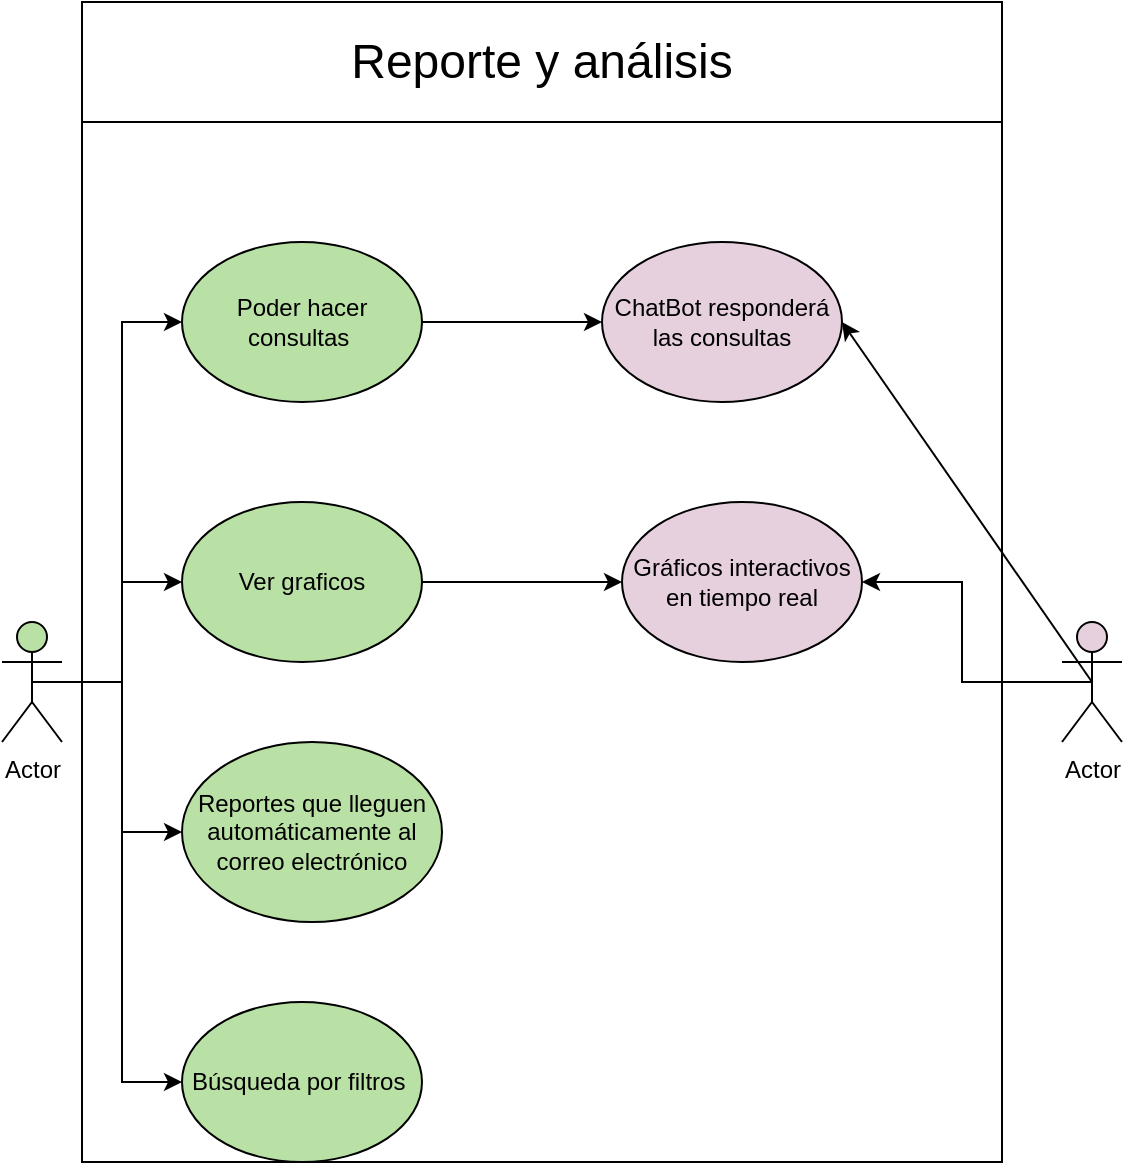 <mxfile version="24.7.17">
  <diagram name="Página-1" id="9xcLaUvRMN3qLCYE60Xm">
    <mxGraphModel grid="1" page="1" gridSize="10" guides="1" tooltips="1" connect="1" arrows="1" fold="1" pageScale="1" pageWidth="827" pageHeight="1169" math="0" shadow="0">
      <root>
        <mxCell id="0" />
        <mxCell id="1" parent="0" />
        <mxCell id="B5XjEzjdHFpaUWDX-CQx-10" style="edgeStyle=orthogonalEdgeStyle;rounded=0;orthogonalLoop=1;jettySize=auto;html=1;exitX=0.5;exitY=0.5;exitDx=0;exitDy=0;exitPerimeter=0;entryX=0;entryY=0.5;entryDx=0;entryDy=0;" edge="1" parent="1" source="B5XjEzjdHFpaUWDX-CQx-1" target="B5XjEzjdHFpaUWDX-CQx-4">
          <mxGeometry relative="1" as="geometry" />
        </mxCell>
        <mxCell id="B5XjEzjdHFpaUWDX-CQx-11" style="edgeStyle=orthogonalEdgeStyle;rounded=0;orthogonalLoop=1;jettySize=auto;html=1;exitX=0.5;exitY=0.5;exitDx=0;exitDy=0;exitPerimeter=0;entryX=0;entryY=0.5;entryDx=0;entryDy=0;" edge="1" parent="1" source="B5XjEzjdHFpaUWDX-CQx-1" target="B5XjEzjdHFpaUWDX-CQx-6">
          <mxGeometry relative="1" as="geometry" />
        </mxCell>
        <mxCell id="B5XjEzjdHFpaUWDX-CQx-12" style="edgeStyle=orthogonalEdgeStyle;rounded=0;orthogonalLoop=1;jettySize=auto;html=1;exitX=0.5;exitY=0.5;exitDx=0;exitDy=0;exitPerimeter=0;entryX=0;entryY=0.5;entryDx=0;entryDy=0;" edge="1" parent="1" source="B5XjEzjdHFpaUWDX-CQx-1" target="B5XjEzjdHFpaUWDX-CQx-7">
          <mxGeometry relative="1" as="geometry" />
        </mxCell>
        <mxCell id="B5XjEzjdHFpaUWDX-CQx-13" style="edgeStyle=orthogonalEdgeStyle;rounded=0;orthogonalLoop=1;jettySize=auto;html=1;exitX=0.5;exitY=0.5;exitDx=0;exitDy=0;exitPerimeter=0;entryX=0;entryY=0.5;entryDx=0;entryDy=0;" edge="1" parent="1" source="B5XjEzjdHFpaUWDX-CQx-1" target="B5XjEzjdHFpaUWDX-CQx-8">
          <mxGeometry relative="1" as="geometry" />
        </mxCell>
        <mxCell id="B5XjEzjdHFpaUWDX-CQx-1" value="Actor" style="shape=umlActor;verticalLabelPosition=bottom;verticalAlign=top;html=1;outlineConnect=0;fillColor=#B9E0A5;" vertex="1" parent="1">
          <mxGeometry x="70" y="320" width="30" height="60" as="geometry" />
        </mxCell>
        <mxCell id="B5XjEzjdHFpaUWDX-CQx-2" value="" style="swimlane;startSize=0;" vertex="1" parent="1">
          <mxGeometry x="110" y="70" width="460" height="520" as="geometry">
            <mxRectangle x="130" y="70" width="50" height="40" as="alternateBounds" />
          </mxGeometry>
        </mxCell>
        <mxCell id="B5XjEzjdHFpaUWDX-CQx-14" style="edgeStyle=orthogonalEdgeStyle;rounded=0;orthogonalLoop=1;jettySize=auto;html=1;exitX=1;exitY=0.5;exitDx=0;exitDy=0;entryX=0;entryY=0.5;entryDx=0;entryDy=0;" edge="1" parent="B5XjEzjdHFpaUWDX-CQx-2" source="B5XjEzjdHFpaUWDX-CQx-4" target="B5XjEzjdHFpaUWDX-CQx-5">
          <mxGeometry relative="1" as="geometry" />
        </mxCell>
        <mxCell id="B5XjEzjdHFpaUWDX-CQx-4" value="Poder hacer consultas&amp;nbsp;" style="ellipse;whiteSpace=wrap;html=1;fillColor=#B9E0A5;" vertex="1" parent="B5XjEzjdHFpaUWDX-CQx-2">
          <mxGeometry x="50" y="60" width="120" height="80" as="geometry" />
        </mxCell>
        <mxCell id="B5XjEzjdHFpaUWDX-CQx-5" value="ChatBot responderá las consultas" style="ellipse;whiteSpace=wrap;html=1;fillColor=#E6D0DE;" vertex="1" parent="B5XjEzjdHFpaUWDX-CQx-2">
          <mxGeometry x="260" y="60" width="120" height="80" as="geometry" />
        </mxCell>
        <mxCell id="B5XjEzjdHFpaUWDX-CQx-17" value="" style="edgeStyle=orthogonalEdgeStyle;rounded=0;orthogonalLoop=1;jettySize=auto;html=1;" edge="1" parent="B5XjEzjdHFpaUWDX-CQx-2" source="B5XjEzjdHFpaUWDX-CQx-6" target="B5XjEzjdHFpaUWDX-CQx-16">
          <mxGeometry relative="1" as="geometry" />
        </mxCell>
        <mxCell id="B5XjEzjdHFpaUWDX-CQx-6" value="Ver graficos" style="ellipse;whiteSpace=wrap;html=1;fillColor=#B9E0A5;" vertex="1" parent="B5XjEzjdHFpaUWDX-CQx-2">
          <mxGeometry x="50" y="190" width="120" height="80" as="geometry" />
        </mxCell>
        <mxCell id="B5XjEzjdHFpaUWDX-CQx-7" value="Reportes que lleguen automáticamente al correo electrónico" style="ellipse;whiteSpace=wrap;html=1;fillColor=#B9E0A5;" vertex="1" parent="B5XjEzjdHFpaUWDX-CQx-2">
          <mxGeometry x="50" y="310" width="130" height="90" as="geometry" />
        </mxCell>
        <mxCell id="B5XjEzjdHFpaUWDX-CQx-8" value="Búsqueda por filtros&amp;nbsp;" style="ellipse;whiteSpace=wrap;html=1;fillColor=#B9E0A5;" vertex="1" parent="B5XjEzjdHFpaUWDX-CQx-2">
          <mxGeometry x="50" y="440" width="120" height="80" as="geometry" />
        </mxCell>
        <mxCell id="B5XjEzjdHFpaUWDX-CQx-16" value="Gráficos interactivos en tiempo real" style="ellipse;whiteSpace=wrap;html=1;fillColor=#E6D0DE;" vertex="1" parent="B5XjEzjdHFpaUWDX-CQx-2">
          <mxGeometry x="270" y="190" width="120" height="80" as="geometry" />
        </mxCell>
        <mxCell id="B5XjEzjdHFpaUWDX-CQx-18" style="edgeStyle=orthogonalEdgeStyle;rounded=0;orthogonalLoop=1;jettySize=auto;html=1;exitX=0.5;exitY=0.5;exitDx=0;exitDy=0;exitPerimeter=0;entryX=1;entryY=0.5;entryDx=0;entryDy=0;" edge="1" parent="1" source="B5XjEzjdHFpaUWDX-CQx-3" target="B5XjEzjdHFpaUWDX-CQx-16">
          <mxGeometry relative="1" as="geometry" />
        </mxCell>
        <mxCell id="B5XjEzjdHFpaUWDX-CQx-19" style="rounded=0;orthogonalLoop=1;jettySize=auto;html=1;exitX=0.5;exitY=0.5;exitDx=0;exitDy=0;exitPerimeter=0;entryX=1;entryY=0.5;entryDx=0;entryDy=0;" edge="1" parent="1" source="B5XjEzjdHFpaUWDX-CQx-3" target="B5XjEzjdHFpaUWDX-CQx-5">
          <mxGeometry relative="1" as="geometry" />
        </mxCell>
        <mxCell id="B5XjEzjdHFpaUWDX-CQx-3" value="Actor" style="shape=umlActor;verticalLabelPosition=bottom;verticalAlign=top;html=1;outlineConnect=0;fillColor=#E6D0DE;" vertex="1" parent="1">
          <mxGeometry x="600" y="320" width="30" height="60" as="geometry" />
        </mxCell>
        <mxCell id="B5XjEzjdHFpaUWDX-CQx-20" value="&lt;font style=&quot;font-size: 24px;&quot;&gt;Reporte y análisis&lt;/font&gt;" style="rounded=0;whiteSpace=wrap;html=1;" vertex="1" parent="1">
          <mxGeometry x="110" y="10" width="460" height="60" as="geometry" />
        </mxCell>
      </root>
    </mxGraphModel>
  </diagram>
</mxfile>
